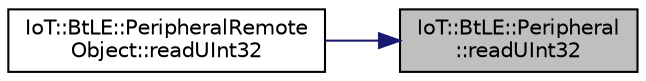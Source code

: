digraph "IoT::BtLE::Peripheral::readUInt32"
{
 // LATEX_PDF_SIZE
  edge [fontname="Helvetica",fontsize="10",labelfontname="Helvetica",labelfontsize="10"];
  node [fontname="Helvetica",fontsize="10",shape=record];
  rankdir="RL";
  Node1 [label="IoT::BtLE::Peripheral\l::readUInt32",height=0.2,width=0.4,color="black", fillcolor="grey75", style="filled", fontcolor="black",tooltip="Reads a signed 16-bit integer value from the given value handle."];
  Node1 -> Node2 [dir="back",color="midnightblue",fontsize="10",style="solid"];
  Node2 [label="IoT::BtLE::PeripheralRemote\lObject::readUInt32",height=0.2,width=0.4,color="black", fillcolor="white", style="filled",URL="$classIoT_1_1BtLE_1_1PeripheralRemoteObject.html#a0e5d964bf7f27f1b87f6b908fde2c1be",tooltip="Reads an unsigned 16-bit integer value from the given value handle."];
}
